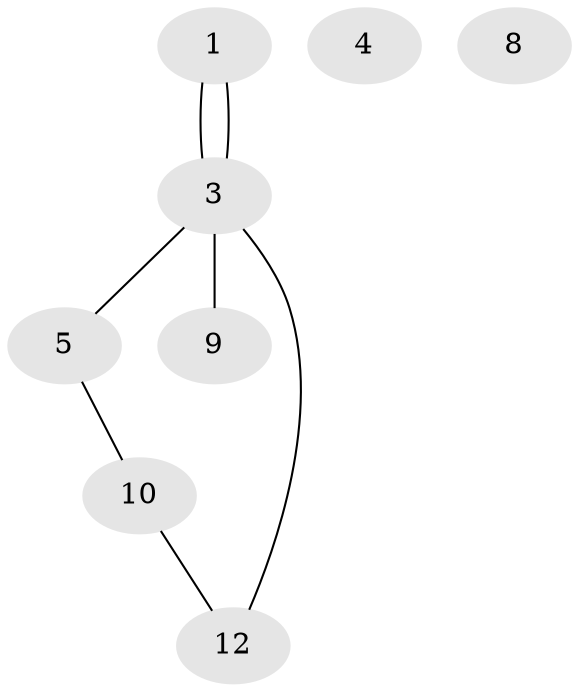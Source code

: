 // Generated by graph-tools (version 1.1) at 2025/46/02/15/25 05:46:28]
// undirected, 8 vertices, 7 edges
graph export_dot {
graph [start="1"]
  node [color=gray90,style=filled];
  1 [super="+2+13"];
  3;
  4 [super="+2+6+7+11"];
  5 [super="+16"];
  8 [super="+7+18+19"];
  9 [super="+14+17+20"];
  10 [super="+15"];
  12 [super="+6"];
  1 -- 3;
  1 -- 3;
  3 -- 5;
  3 -- 9;
  3 -- 12;
  5 -- 10;
  10 -- 12;
}
